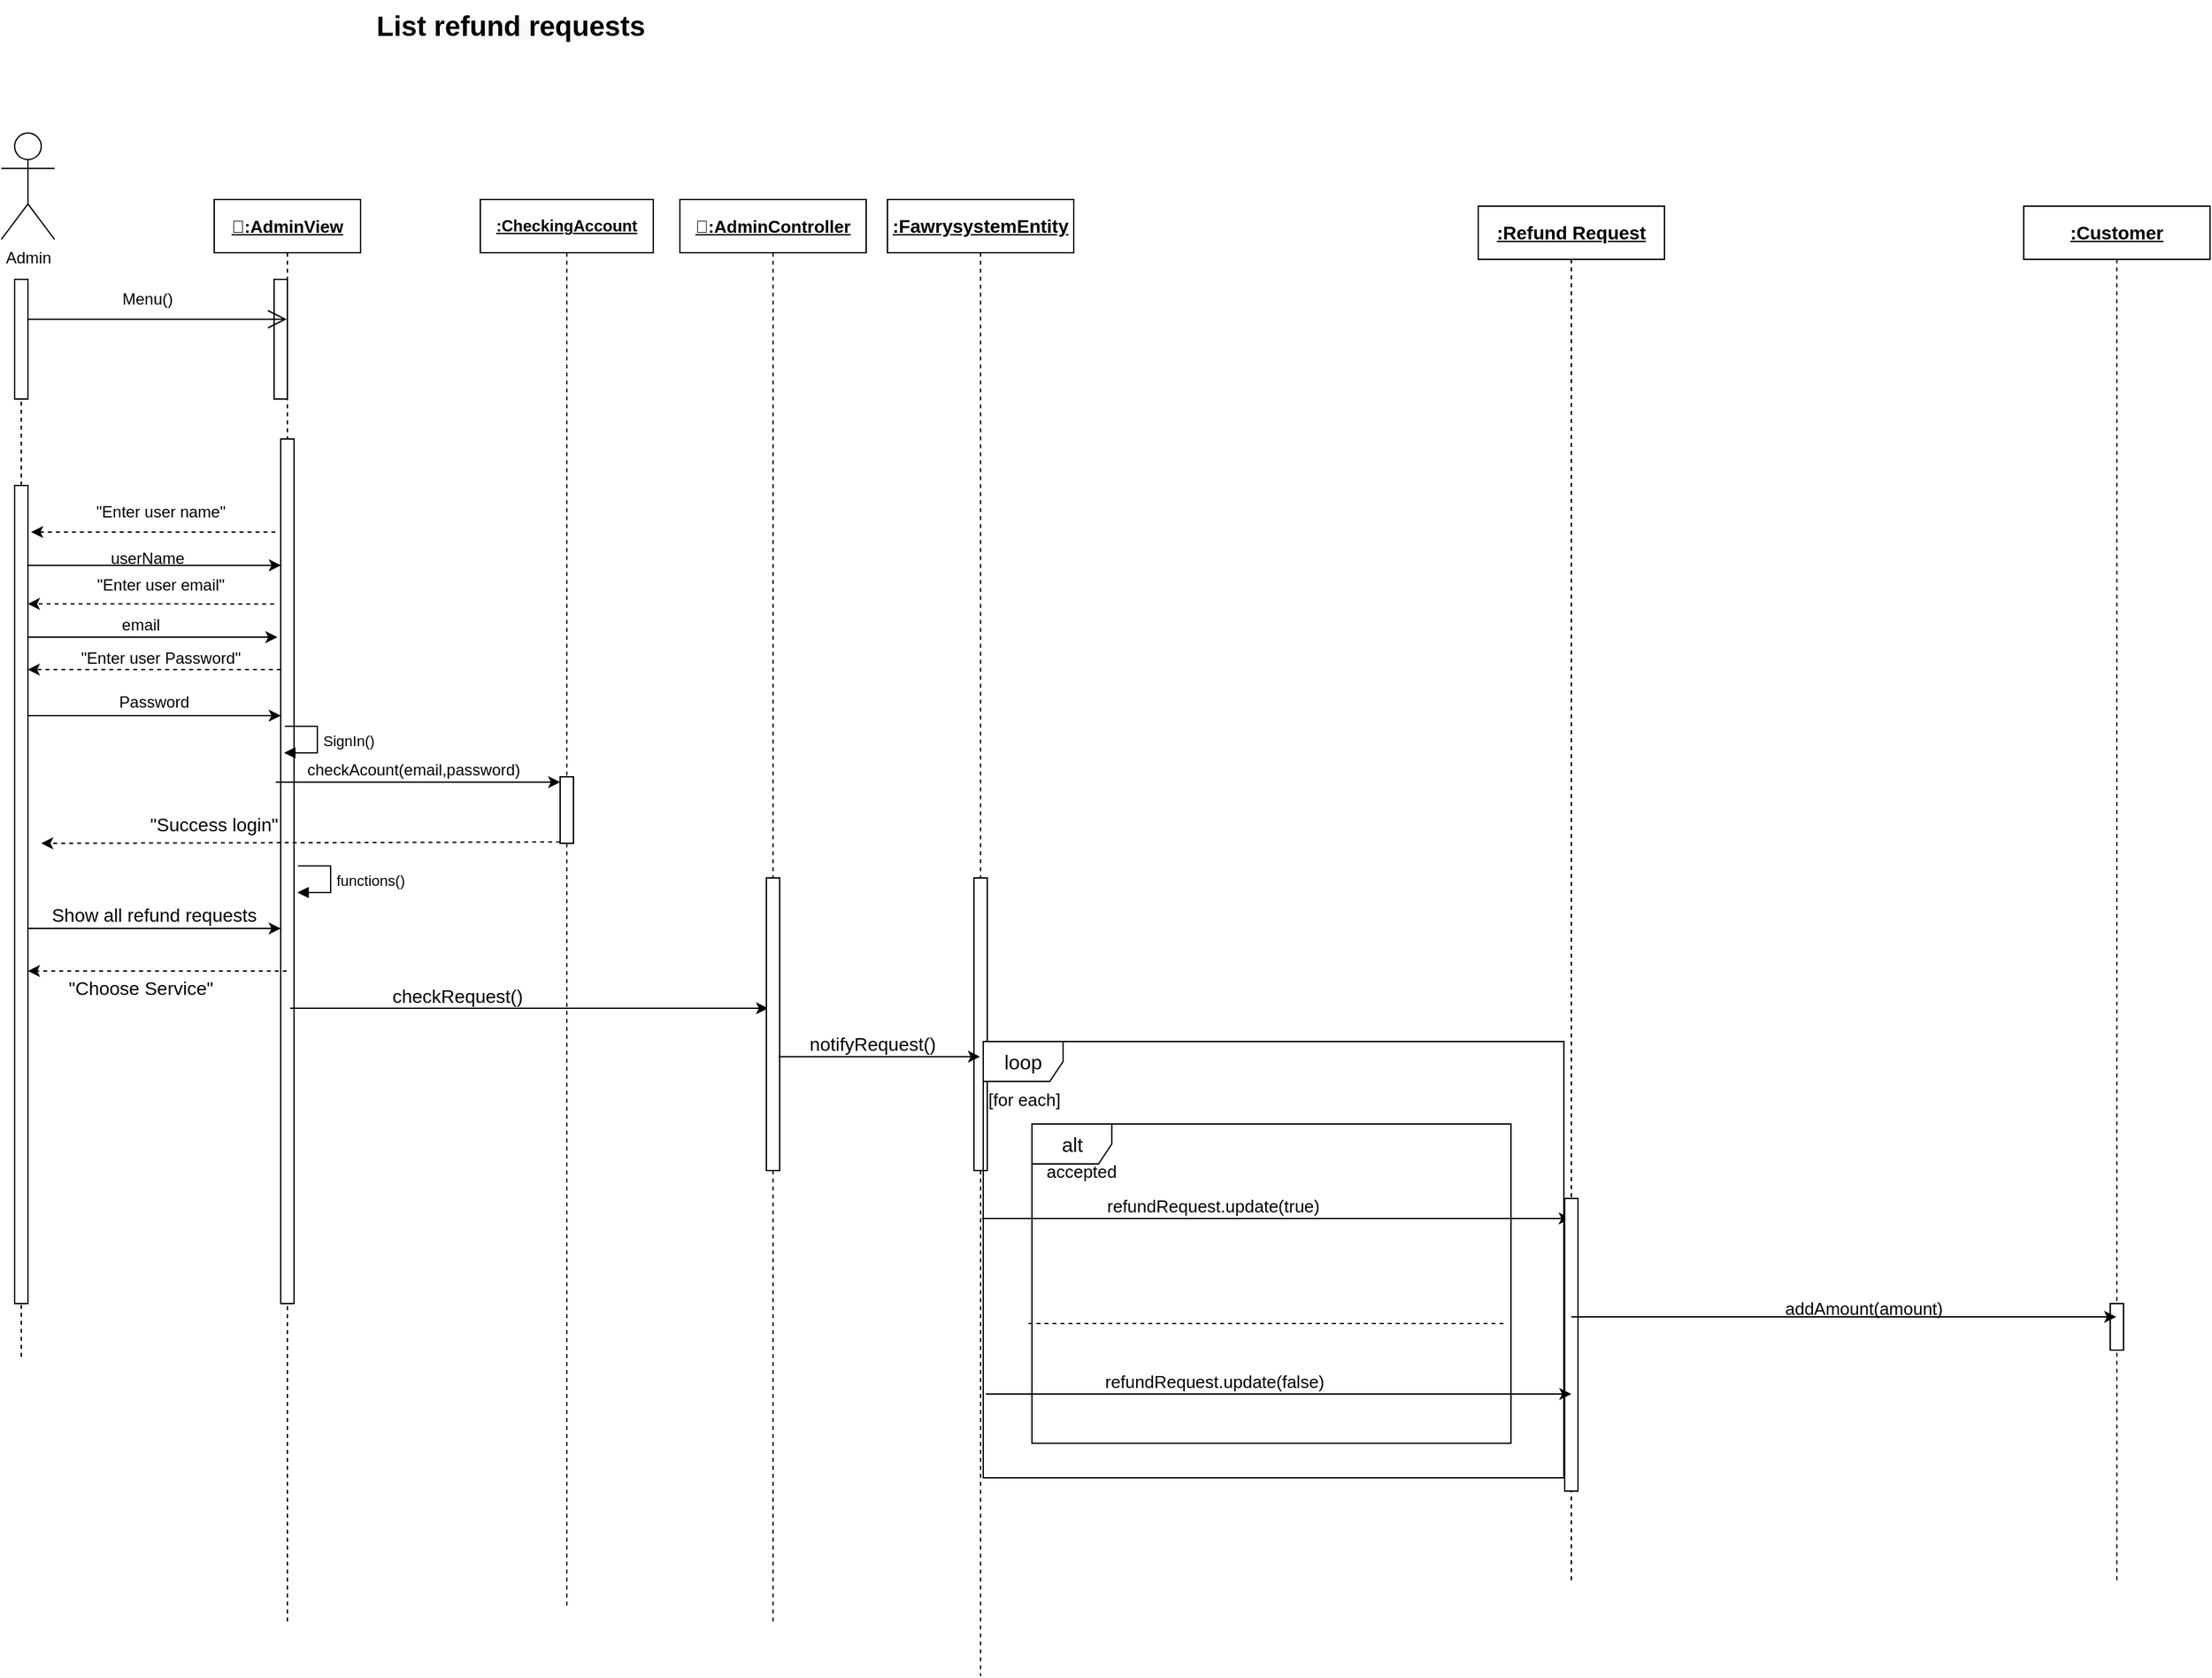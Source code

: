 <mxfile version="20.2.3" type="device"><diagram id="lpWo8P5iwLOaHm9mcL84" name="Page-1"><mxGraphModel dx="1038" dy="649" grid="1" gridSize="10" guides="1" tooltips="1" connect="1" arrows="1" fold="1" page="1" pageScale="1" pageWidth="850" pageHeight="1100" math="0" shadow="0"><root><mxCell id="0"/><mxCell id="1" parent="0"/><mxCell id="J9Mn-vlXtDmxPDIE5fK0-111" value="Admin" style="shape=umlActor;verticalLabelPosition=bottom;verticalAlign=top;html=1;outlineConnect=0;" vertex="1" parent="1"><mxGeometry x="70" y="150" width="40" height="80" as="geometry"/></mxCell><mxCell id="J9Mn-vlXtDmxPDIE5fK0-112" value="" style="endArrow=none;dashed=1;html=1;rounded=0;startArrow=none;" edge="1" parent="1" source="J9Mn-vlXtDmxPDIE5fK0-140"><mxGeometry width="50" height="50" relative="1" as="geometry"><mxPoint x="90" y="1050" as="sourcePoint"/><mxPoint x="90" y="260" as="targetPoint"/></mxGeometry></mxCell><mxCell id="J9Mn-vlXtDmxPDIE5fK0-113" value="&lt;b style=&quot;&quot;&gt;&lt;u&gt;&lt;font style=&quot;font-size: 13px;&quot;&gt;:ِAdminView&lt;/font&gt;&lt;/u&gt;&lt;/b&gt;" style="shape=umlLifeline;perimeter=lifelinePerimeter;whiteSpace=wrap;html=1;container=1;collapsible=0;recursiveResize=0;outlineConnect=0;" vertex="1" parent="1"><mxGeometry x="230" y="200" width="110" height="1070" as="geometry"/></mxCell><mxCell id="J9Mn-vlXtDmxPDIE5fK0-114" value="" style="html=1;points=[];perimeter=orthogonalPerimeter;fontSize=12;" vertex="1" parent="J9Mn-vlXtDmxPDIE5fK0-113"><mxGeometry x="45" y="60" width="10" height="90" as="geometry"/></mxCell><mxCell id="J9Mn-vlXtDmxPDIE5fK0-115" value="" style="html=1;points=[];perimeter=orthogonalPerimeter;fontSize=12;" vertex="1" parent="J9Mn-vlXtDmxPDIE5fK0-113"><mxGeometry x="50" y="180" width="10" height="650" as="geometry"/></mxCell><mxCell id="J9Mn-vlXtDmxPDIE5fK0-116" value="&lt;u&gt;&lt;b&gt;:CheckingAccount&lt;/b&gt;&lt;/u&gt;" style="shape=umlLifeline;perimeter=lifelinePerimeter;whiteSpace=wrap;html=1;container=1;collapsible=0;recursiveResize=0;outlineConnect=0;" vertex="1" parent="1"><mxGeometry x="430" y="200" width="130" height="1060" as="geometry"/></mxCell><mxCell id="J9Mn-vlXtDmxPDIE5fK0-117" value="" style="endArrow=classic;html=1;rounded=0;exitX=1.02;exitY=0.15;exitDx=0;exitDy=0;exitPerimeter=0;" edge="1" parent="J9Mn-vlXtDmxPDIE5fK0-116"><mxGeometry width="50" height="50" relative="1" as="geometry"><mxPoint x="-143.0" y="608" as="sourcePoint"/><mxPoint x="216.3" y="608" as="targetPoint"/></mxGeometry></mxCell><mxCell id="J9Mn-vlXtDmxPDIE5fK0-118" value="checkRequest()" style="text;html=1;strokeColor=none;fillColor=none;align=center;verticalAlign=middle;whiteSpace=wrap;rounded=0;fontSize=14;" vertex="1" parent="J9Mn-vlXtDmxPDIE5fK0-116"><mxGeometry x="-87" y="584" width="140" height="30" as="geometry"/></mxCell><mxCell id="J9Mn-vlXtDmxPDIE5fK0-119" value="" style="endArrow=open;endFill=1;endSize=12;html=1;rounded=0;" edge="1" parent="1" target="J9Mn-vlXtDmxPDIE5fK0-113"><mxGeometry width="160" relative="1" as="geometry"><mxPoint x="90" y="290" as="sourcePoint"/><mxPoint x="540" y="360" as="targetPoint"/></mxGeometry></mxCell><mxCell id="J9Mn-vlXtDmxPDIE5fK0-120" value="Menu()" style="text;html=1;strokeColor=none;fillColor=none;align=center;verticalAlign=middle;whiteSpace=wrap;rounded=0;" vertex="1" parent="1"><mxGeometry x="150" y="260" width="60" height="30" as="geometry"/></mxCell><mxCell id="J9Mn-vlXtDmxPDIE5fK0-121" value="SignIn()" style="edgeStyle=orthogonalEdgeStyle;html=1;align=left;spacingLeft=2;endArrow=block;rounded=0;entryX=1;entryY=0;" edge="1" parent="1"><mxGeometry relative="1" as="geometry"><mxPoint x="283" y="596" as="sourcePoint"/><Array as="points"><mxPoint x="307.5" y="596"/></Array><mxPoint x="282.5" y="616" as="targetPoint"/></mxGeometry></mxCell><mxCell id="J9Mn-vlXtDmxPDIE5fK0-122" value="" style="endArrow=classic;html=1;rounded=0;exitX=0.483;exitY=0.273;exitDx=0;exitDy=0;exitPerimeter=0;entryX=0.155;entryY=0.273;entryDx=0;entryDy=0;entryPerimeter=0;dashed=1;" edge="1" parent="1"><mxGeometry width="50" height="50" relative="1" as="geometry"><mxPoint x="280.14" y="553.37" as="sourcePoint"/><mxPoint x="89.9" y="553.37" as="targetPoint"/></mxGeometry></mxCell><mxCell id="J9Mn-vlXtDmxPDIE5fK0-123" value="&quot;Enter user name&quot;" style="text;html=1;strokeColor=none;fillColor=none;align=center;verticalAlign=middle;whiteSpace=wrap;rounded=0;" vertex="1" parent="1"><mxGeometry x="135" y="420" width="110" height="30" as="geometry"/></mxCell><mxCell id="J9Mn-vlXtDmxPDIE5fK0-124" value="userName" style="text;html=1;strokeColor=none;fillColor=none;align=center;verticalAlign=middle;whiteSpace=wrap;rounded=0;" vertex="1" parent="1"><mxGeometry x="150" y="455" width="60" height="30" as="geometry"/></mxCell><mxCell id="J9Mn-vlXtDmxPDIE5fK0-125" value="" style="endArrow=classic;html=1;rounded=0;dashed=1;startArrow=none;" edge="1" parent="1"><mxGeometry width="50" height="50" relative="1" as="geometry"><mxPoint x="276" y="450" as="sourcePoint"/><mxPoint x="92.42" y="450" as="targetPoint"/></mxGeometry></mxCell><mxCell id="J9Mn-vlXtDmxPDIE5fK0-126" value="&quot;Enter user email&quot;" style="text;html=1;strokeColor=none;fillColor=none;align=center;verticalAlign=middle;whiteSpace=wrap;rounded=0;" vertex="1" parent="1"><mxGeometry x="135" y="475" width="110" height="30" as="geometry"/></mxCell><mxCell id="J9Mn-vlXtDmxPDIE5fK0-127" value="" style="endArrow=classic;html=1;rounded=0;exitX=0.155;exitY=0.364;exitDx=0;exitDy=0;exitPerimeter=0;entryX=0.483;entryY=0.364;entryDx=0;entryDy=0;entryPerimeter=0;" edge="1" parent="1"><mxGeometry width="50" height="50" relative="1" as="geometry"><mxPoint x="89.86" y="475.0" as="sourcePoint"/><mxPoint x="280.1" y="475.0" as="targetPoint"/></mxGeometry></mxCell><mxCell id="J9Mn-vlXtDmxPDIE5fK0-128" value="email" style="text;html=1;strokeColor=none;fillColor=none;align=center;verticalAlign=middle;whiteSpace=wrap;rounded=0;" vertex="1" parent="1"><mxGeometry x="144.98" y="505" width="60" height="30" as="geometry"/></mxCell><mxCell id="J9Mn-vlXtDmxPDIE5fK0-129" value="&quot;Enter user Password&quot;" style="text;html=1;strokeColor=none;fillColor=none;align=center;verticalAlign=middle;whiteSpace=wrap;rounded=0;" vertex="1" parent="1"><mxGeometry x="120" y="530" width="140.02" height="30" as="geometry"/></mxCell><mxCell id="J9Mn-vlXtDmxPDIE5fK0-130" value="" style="endArrow=classic;html=1;rounded=0;" edge="1" parent="1"><mxGeometry width="50" height="50" relative="1" as="geometry"><mxPoint x="90" y="588" as="sourcePoint"/><mxPoint x="280" y="588" as="targetPoint"/></mxGeometry></mxCell><mxCell id="J9Mn-vlXtDmxPDIE5fK0-131" value="Password" style="text;html=1;strokeColor=none;fillColor=none;align=center;verticalAlign=middle;whiteSpace=wrap;rounded=0;" vertex="1" parent="1"><mxGeometry x="154.98" y="563" width="60" height="30" as="geometry"/></mxCell><mxCell id="J9Mn-vlXtDmxPDIE5fK0-132" value="" style="endArrow=classic;html=1;rounded=0;" edge="1" parent="1"><mxGeometry width="50" height="50" relative="1" as="geometry"><mxPoint x="87.5" y="529" as="sourcePoint"/><mxPoint x="277.5" y="529" as="targetPoint"/></mxGeometry></mxCell><mxCell id="J9Mn-vlXtDmxPDIE5fK0-133" value="" style="endArrow=classic;html=1;rounded=0;exitX=0.483;exitY=0.273;exitDx=0;exitDy=0;exitPerimeter=0;dashed=1;" edge="1" parent="1"><mxGeometry width="50" height="50" relative="1" as="geometry"><mxPoint x="275.06" y="504.09" as="sourcePoint"/><mxPoint x="89.94" y="504" as="targetPoint"/></mxGeometry></mxCell><mxCell id="J9Mn-vlXtDmxPDIE5fK0-134" value="" style="endArrow=classic;html=1;rounded=0;exitX=0.5;exitY=0;exitDx=0;exitDy=0;" edge="1" parent="1"><mxGeometry width="50" height="50" relative="1" as="geometry"><mxPoint x="276.25" y="638" as="sourcePoint"/><mxPoint x="490.0" y="638" as="targetPoint"/></mxGeometry></mxCell><mxCell id="J9Mn-vlXtDmxPDIE5fK0-135" value="checkAcount(email,password)" style="text;html=1;strokeColor=none;fillColor=none;align=center;verticalAlign=middle;whiteSpace=wrap;rounded=0;" vertex="1" parent="1"><mxGeometry x="330" y="614" width="100" height="30" as="geometry"/></mxCell><mxCell id="J9Mn-vlXtDmxPDIE5fK0-136" value="" style="endArrow=classic;html=1;rounded=0;dashed=1;" edge="1" parent="1"><mxGeometry width="50" height="50" relative="1" as="geometry"><mxPoint x="490.0" y="683" as="sourcePoint"/><mxPoint x="100" y="684" as="targetPoint"/></mxGeometry></mxCell><mxCell id="J9Mn-vlXtDmxPDIE5fK0-137" value="&lt;u&gt;&lt;b&gt;:FawrysystemEntity&lt;/b&gt;&lt;/u&gt;" style="shape=umlLifeline;perimeter=lifelinePerimeter;whiteSpace=wrap;html=1;container=1;collapsible=0;recursiveResize=0;outlineConnect=0;fontSize=14;" vertex="1" parent="1"><mxGeometry x="736" y="200" width="140" height="1110" as="geometry"/></mxCell><mxCell id="J9Mn-vlXtDmxPDIE5fK0-138" value="" style="html=1;points=[];perimeter=orthogonalPerimeter;fontSize=12;" vertex="1" parent="J9Mn-vlXtDmxPDIE5fK0-137"><mxGeometry x="65" y="510" width="10" height="220" as="geometry"/></mxCell><mxCell id="J9Mn-vlXtDmxPDIE5fK0-139" value="notifyRequest()" style="text;html=1;strokeColor=none;fillColor=none;align=center;verticalAlign=middle;whiteSpace=wrap;rounded=0;fontSize=14;" vertex="1" parent="J9Mn-vlXtDmxPDIE5fK0-137"><mxGeometry x="-81" y="620" width="140" height="30" as="geometry"/></mxCell><mxCell id="J9Mn-vlXtDmxPDIE5fK0-140" value="" style="html=1;points=[];perimeter=orthogonalPerimeter;fontSize=12;" vertex="1" parent="1"><mxGeometry x="80" y="260" width="10" height="90" as="geometry"/></mxCell><mxCell id="J9Mn-vlXtDmxPDIE5fK0-141" value="" style="endArrow=none;dashed=1;html=1;rounded=0;startArrow=none;" edge="1" parent="1" source="J9Mn-vlXtDmxPDIE5fK0-142" target="J9Mn-vlXtDmxPDIE5fK0-140"><mxGeometry width="50" height="50" relative="1" as="geometry"><mxPoint x="90" y="1050" as="sourcePoint"/><mxPoint x="90" y="260" as="targetPoint"/></mxGeometry></mxCell><mxCell id="J9Mn-vlXtDmxPDIE5fK0-142" value="" style="html=1;points=[];perimeter=orthogonalPerimeter;fontSize=12;" vertex="1" parent="1"><mxGeometry x="80" y="415" width="10" height="615" as="geometry"/></mxCell><mxCell id="J9Mn-vlXtDmxPDIE5fK0-143" value="" style="endArrow=none;dashed=1;html=1;rounded=0;startArrow=none;" edge="1" parent="1" target="J9Mn-vlXtDmxPDIE5fK0-142"><mxGeometry width="50" height="50" relative="1" as="geometry"><mxPoint x="85" y="1070" as="sourcePoint"/><mxPoint x="90" y="350" as="targetPoint"/></mxGeometry></mxCell><mxCell id="J9Mn-vlXtDmxPDIE5fK0-144" value="&lt;font style=&quot;font-size: 14px;&quot;&gt;&quot;Success login&quot;&lt;/font&gt;" style="text;html=1;strokeColor=none;fillColor=none;align=center;verticalAlign=middle;whiteSpace=wrap;rounded=0;" vertex="1" parent="1"><mxGeometry x="95.5" y="655" width="267.5" height="30" as="geometry"/></mxCell><mxCell id="J9Mn-vlXtDmxPDIE5fK0-145" value="" style="html=1;points=[];perimeter=orthogonalPerimeter;fontSize=12;" vertex="1" parent="1"><mxGeometry x="490" y="634" width="10" height="50" as="geometry"/></mxCell><mxCell id="J9Mn-vlXtDmxPDIE5fK0-146" value="" style="endArrow=classic;html=1;rounded=0;fontSize=14;dashed=1;" edge="1" parent="1" source="J9Mn-vlXtDmxPDIE5fK0-113"><mxGeometry width="50" height="50" relative="1" as="geometry"><mxPoint x="440" y="860" as="sourcePoint"/><mxPoint x="90" y="780" as="targetPoint"/></mxGeometry></mxCell><mxCell id="J9Mn-vlXtDmxPDIE5fK0-147" value="&quot;Choose Service&quot;" style="text;html=1;strokeColor=none;fillColor=none;align=center;verticalAlign=middle;whiteSpace=wrap;rounded=0;fontSize=14;" vertex="1" parent="1"><mxGeometry x="105" y="778" width="140" height="30" as="geometry"/></mxCell><mxCell id="J9Mn-vlXtDmxPDIE5fK0-148" value="&lt;b style=&quot;color: rgb(0, 0, 0); font-family: Helvetica; font-size: 12px; font-style: normal; font-variant-ligatures: normal; font-variant-caps: normal; letter-spacing: normal; orphans: 2; text-align: center; text-indent: 0px; text-transform: none; widows: 2; word-spacing: 0px; -webkit-text-stroke-width: 0px; background-color: rgb(248, 249, 250); text-decoration-thickness: initial; text-decoration-style: initial; text-decoration-color: initial;&quot;&gt;&lt;font style=&quot;font-size: 21px;&quot;&gt;List refund requests&lt;/font&gt;&lt;/b&gt;" style="text;whiteSpace=wrap;html=1;fontSize=21;" vertex="1" parent="1"><mxGeometry x="350" y="50" width="230" height="50" as="geometry"/></mxCell><mxCell id="J9Mn-vlXtDmxPDIE5fK0-149" value="functions()" style="edgeStyle=orthogonalEdgeStyle;html=1;align=left;spacingLeft=2;endArrow=block;rounded=0;entryX=1;entryY=0;" edge="1" parent="1"><mxGeometry relative="1" as="geometry"><mxPoint x="293" y="701" as="sourcePoint"/><Array as="points"><mxPoint x="317.5" y="701"/></Array><mxPoint x="292.5" y="721" as="targetPoint"/></mxGeometry></mxCell><mxCell id="J9Mn-vlXtDmxPDIE5fK0-150" value="" style="endArrow=classic;html=1;rounded=0;" edge="1" parent="1"><mxGeometry width="50" height="50" relative="1" as="geometry"><mxPoint x="89.98" y="748" as="sourcePoint"/><mxPoint x="279.98" y="748" as="targetPoint"/></mxGeometry></mxCell><mxCell id="J9Mn-vlXtDmxPDIE5fK0-151" value="&lt;font style=&quot;font-size: 14px;&quot;&gt;Show all refund requests&lt;/font&gt;" style="text;html=1;strokeColor=none;fillColor=none;align=center;verticalAlign=middle;whiteSpace=wrap;rounded=0;fontSize=14;" vertex="1" parent="1"><mxGeometry x="94.01" y="725" width="181.99" height="25" as="geometry"/></mxCell><mxCell id="J9Mn-vlXtDmxPDIE5fK0-152" value="alt" style="shape=umlFrame;whiteSpace=wrap;html=1;fontSize=15;" vertex="1" parent="1"><mxGeometry x="844.63" y="895" width="360" height="240" as="geometry"/></mxCell><mxCell id="J9Mn-vlXtDmxPDIE5fK0-153" value="accepted" style="text;align=center;fontStyle=0;verticalAlign=middle;spacingLeft=3;spacingRight=3;strokeColor=none;rotatable=0;points=[[0,0.5],[1,0.5]];portConstraint=eastwest;fontSize=13;" vertex="1" parent="1"><mxGeometry x="842" y="917" width="80" height="26" as="geometry"/></mxCell><mxCell id="J9Mn-vlXtDmxPDIE5fK0-154" value="" style="endArrow=classic;html=1;rounded=0;fontSize=14;" edge="1" parent="1" target="J9Mn-vlXtDmxPDIE5fK0-159"><mxGeometry width="50" height="50" relative="1" as="geometry"><mxPoint x="807" y="966.0" as="sourcePoint"/><mxPoint x="1215.5" y="966" as="targetPoint"/></mxGeometry></mxCell><mxCell id="J9Mn-vlXtDmxPDIE5fK0-155" value="" style="endArrow=none;dashed=1;html=1;rounded=0;fontSize=14;entryX=0.99;entryY=0.625;entryDx=0;entryDy=0;entryPerimeter=0;" edge="1" parent="1" target="J9Mn-vlXtDmxPDIE5fK0-152"><mxGeometry width="50" height="50" relative="1" as="geometry"><mxPoint x="842" y="1045" as="sourcePoint"/><mxPoint x="1341" y="1155" as="targetPoint"/></mxGeometry></mxCell><mxCell id="J9Mn-vlXtDmxPDIE5fK0-156" value="&lt;b style=&quot;font-size: 12px;&quot;&gt;&lt;u&gt;&lt;font style=&quot;font-size: 13px;&quot;&gt;:ِAdminController&lt;/font&gt;&lt;/u&gt;&lt;/b&gt;" style="shape=umlLifeline;perimeter=lifelinePerimeter;whiteSpace=wrap;html=1;container=1;collapsible=0;recursiveResize=0;outlineConnect=0;fontSize=14;" vertex="1" parent="1"><mxGeometry x="580" y="200" width="140" height="1070" as="geometry"/></mxCell><mxCell id="J9Mn-vlXtDmxPDIE5fK0-157" value="" style="html=1;points=[];perimeter=orthogonalPerimeter;fontSize=12;" vertex="1" parent="J9Mn-vlXtDmxPDIE5fK0-156"><mxGeometry x="65" y="510" width="10" height="220" as="geometry"/></mxCell><mxCell id="J9Mn-vlXtDmxPDIE5fK0-158" value="" style="endArrow=classic;html=1;rounded=0;exitX=0.92;exitY=0.611;exitDx=0;exitDy=0;exitPerimeter=0;" edge="1" parent="1" source="J9Mn-vlXtDmxPDIE5fK0-157" target="J9Mn-vlXtDmxPDIE5fK0-137"><mxGeometry width="50" height="50" relative="1" as="geometry"><mxPoint x="297" y="818" as="sourcePoint"/><mxPoint x="656.3" y="818" as="targetPoint"/></mxGeometry></mxCell><mxCell id="J9Mn-vlXtDmxPDIE5fK0-159" value="&lt;u&gt;&lt;b&gt;:Refund Request&lt;/b&gt;&lt;/u&gt;" style="shape=umlLifeline;perimeter=lifelinePerimeter;whiteSpace=wrap;html=1;container=1;collapsible=0;recursiveResize=0;outlineConnect=0;fontSize=14;" vertex="1" parent="1"><mxGeometry x="1180" y="205" width="140" height="1035" as="geometry"/></mxCell><mxCell id="J9Mn-vlXtDmxPDIE5fK0-160" value="" style="html=1;points=[];perimeter=orthogonalPerimeter;fontSize=12;" vertex="1" parent="J9Mn-vlXtDmxPDIE5fK0-159"><mxGeometry x="65" y="746" width="10" height="220" as="geometry"/></mxCell><mxCell id="J9Mn-vlXtDmxPDIE5fK0-161" value="loop" style="shape=umlFrame;whiteSpace=wrap;html=1;fontSize=15;" vertex="1" parent="1"><mxGeometry x="808.0" y="833" width="436.37" height="328" as="geometry"/></mxCell><mxCell id="J9Mn-vlXtDmxPDIE5fK0-162" value="[for each]" style="text;align=center;fontStyle=0;verticalAlign=middle;spacingLeft=3;spacingRight=3;strokeColor=none;rotatable=0;points=[[0,0.5],[1,0.5]];portConstraint=eastwest;fontSize=13;" vertex="1" parent="1"><mxGeometry x="799" y="863" width="80" height="26" as="geometry"/></mxCell><mxCell id="J9Mn-vlXtDmxPDIE5fK0-163" value="refundRequest.update(true)" style="text;align=center;fontStyle=0;verticalAlign=middle;spacingLeft=3;spacingRight=3;strokeColor=none;rotatable=0;points=[[0,0.5],[1,0.5]];portConstraint=eastwest;fontSize=13;" vertex="1" parent="1"><mxGeometry x="941" y="943" width="80" height="26" as="geometry"/></mxCell><mxCell id="J9Mn-vlXtDmxPDIE5fK0-164" value="" style="endArrow=classic;html=1;rounded=0;fontSize=14;" edge="1" parent="1"><mxGeometry width="50" height="50" relative="1" as="geometry"><mxPoint x="810" y="1098" as="sourcePoint"/><mxPoint x="1250" y="1098" as="targetPoint"/></mxGeometry></mxCell><mxCell id="J9Mn-vlXtDmxPDIE5fK0-165" value="refundRequest.update(false)" style="text;align=center;fontStyle=0;verticalAlign=middle;spacingLeft=3;spacingRight=3;strokeColor=none;rotatable=0;points=[[0,0.5],[1,0.5]];portConstraint=eastwest;fontSize=13;" vertex="1" parent="1"><mxGeometry x="942" y="1075" width="80" height="26" as="geometry"/></mxCell><mxCell id="J9Mn-vlXtDmxPDIE5fK0-166" value="&lt;u&gt;&lt;b&gt;:Customer&lt;/b&gt;&lt;/u&gt;" style="shape=umlLifeline;perimeter=lifelinePerimeter;whiteSpace=wrap;html=1;container=1;collapsible=0;recursiveResize=0;outlineConnect=0;fontSize=14;" vertex="1" parent="1"><mxGeometry x="1590" y="205" width="140" height="1035" as="geometry"/></mxCell><mxCell id="J9Mn-vlXtDmxPDIE5fK0-167" value="" style="html=1;points=[];perimeter=orthogonalPerimeter;fontSize=12;" vertex="1" parent="J9Mn-vlXtDmxPDIE5fK0-166"><mxGeometry x="65" y="825" width="10" height="35" as="geometry"/></mxCell><mxCell id="J9Mn-vlXtDmxPDIE5fK0-168" value="" style="endArrow=classic;html=1;rounded=0;exitX=1.02;exitY=0.15;exitDx=0;exitDy=0;exitPerimeter=0;" edge="1" parent="1" target="J9Mn-vlXtDmxPDIE5fK0-166"><mxGeometry width="50" height="50" relative="1" as="geometry"><mxPoint x="1250" y="1040" as="sourcePoint"/><mxPoint x="1609.3" y="1040" as="targetPoint"/></mxGeometry></mxCell><mxCell id="J9Mn-vlXtDmxPDIE5fK0-169" value="addAmount(amount)" style="text;align=center;fontStyle=0;verticalAlign=middle;spacingLeft=3;spacingRight=3;strokeColor=none;rotatable=0;points=[[0,0.5],[1,0.5]];portConstraint=eastwest;fontSize=13;" vertex="1" parent="1"><mxGeometry x="1430" y="1020" width="80" height="26" as="geometry"/></mxCell></root></mxGraphModel></diagram></mxfile>